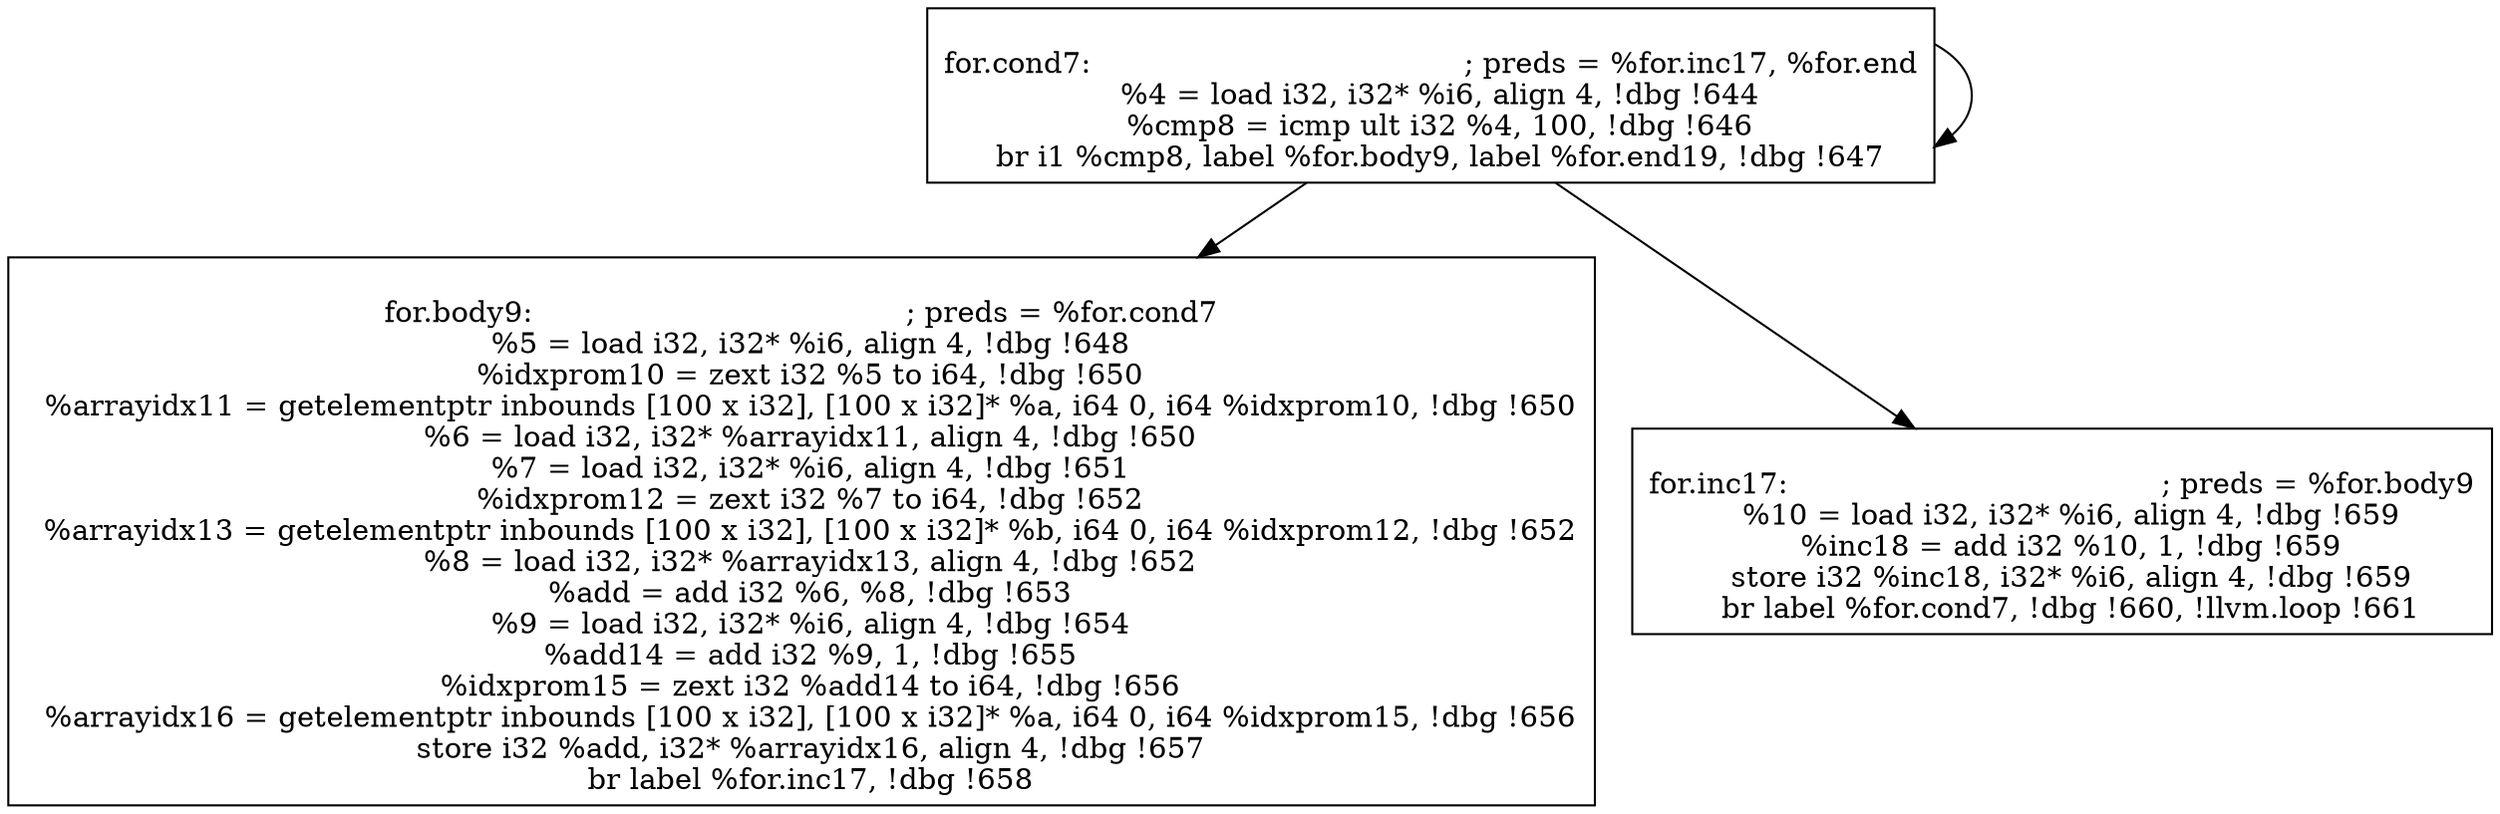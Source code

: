 
digraph G {


node62 [label="
for.body9:                                        ; preds = %for.cond7
  %5 = load i32, i32* %i6, align 4, !dbg !648
  %idxprom10 = zext i32 %5 to i64, !dbg !650
  %arrayidx11 = getelementptr inbounds [100 x i32], [100 x i32]* %a, i64 0, i64 %idxprom10, !dbg !650
  %6 = load i32, i32* %arrayidx11, align 4, !dbg !650
  %7 = load i32, i32* %i6, align 4, !dbg !651
  %idxprom12 = zext i32 %7 to i64, !dbg !652
  %arrayidx13 = getelementptr inbounds [100 x i32], [100 x i32]* %b, i64 0, i64 %idxprom12, !dbg !652
  %8 = load i32, i32* %arrayidx13, align 4, !dbg !652
  %add = add i32 %6, %8, !dbg !653
  %9 = load i32, i32* %i6, align 4, !dbg !654
  %add14 = add i32 %9, 1, !dbg !655
  %idxprom15 = zext i32 %add14 to i64, !dbg !656
  %arrayidx16 = getelementptr inbounds [100 x i32], [100 x i32]* %a, i64 0, i64 %idxprom15, !dbg !656
  store i32 %add, i32* %arrayidx16, align 4, !dbg !657
  br label %for.inc17, !dbg !658
",shape=rectangle ]
node60 [label="
for.inc17:                                        ; preds = %for.body9
  %10 = load i32, i32* %i6, align 4, !dbg !659
  %inc18 = add i32 %10, 1, !dbg !659
  store i32 %inc18, i32* %i6, align 4, !dbg !659
  br label %for.cond7, !dbg !660, !llvm.loop !661
",shape=rectangle ]
node61 [label="
for.cond7:                                        ; preds = %for.inc17, %for.end
  %4 = load i32, i32* %i6, align 4, !dbg !644
  %cmp8 = icmp ult i32 %4, 100, !dbg !646
  br i1 %cmp8, label %for.body9, label %for.end19, !dbg !647
",shape=rectangle ]

node61->node62 [ ]
node61->node60 [ ]
node61->node61 [ ]


}

